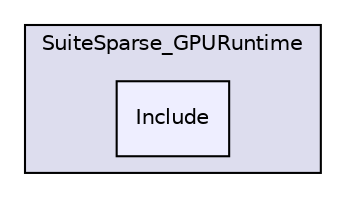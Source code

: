 digraph "libs/SuiteSparse/SuiteSparse_GPURuntime/Include" {
  compound=true
  node [ fontsize="10", fontname="Helvetica"];
  edge [ labelfontsize="10", labelfontname="Helvetica"];
  subgraph clusterdir_991afbc2219cd78f62f37fccfe6a4643 {
    graph [ bgcolor="#ddddee", pencolor="black", label="SuiteSparse_GPURuntime" fontname="Helvetica", fontsize="10", URL="dir_991afbc2219cd78f62f37fccfe6a4643.html"]
  dir_6178218b487e46c2004e224576f1a85d [shape=box, label="Include", style="filled", fillcolor="#eeeeff", pencolor="black", URL="dir_6178218b487e46c2004e224576f1a85d.html"];
  }
}
